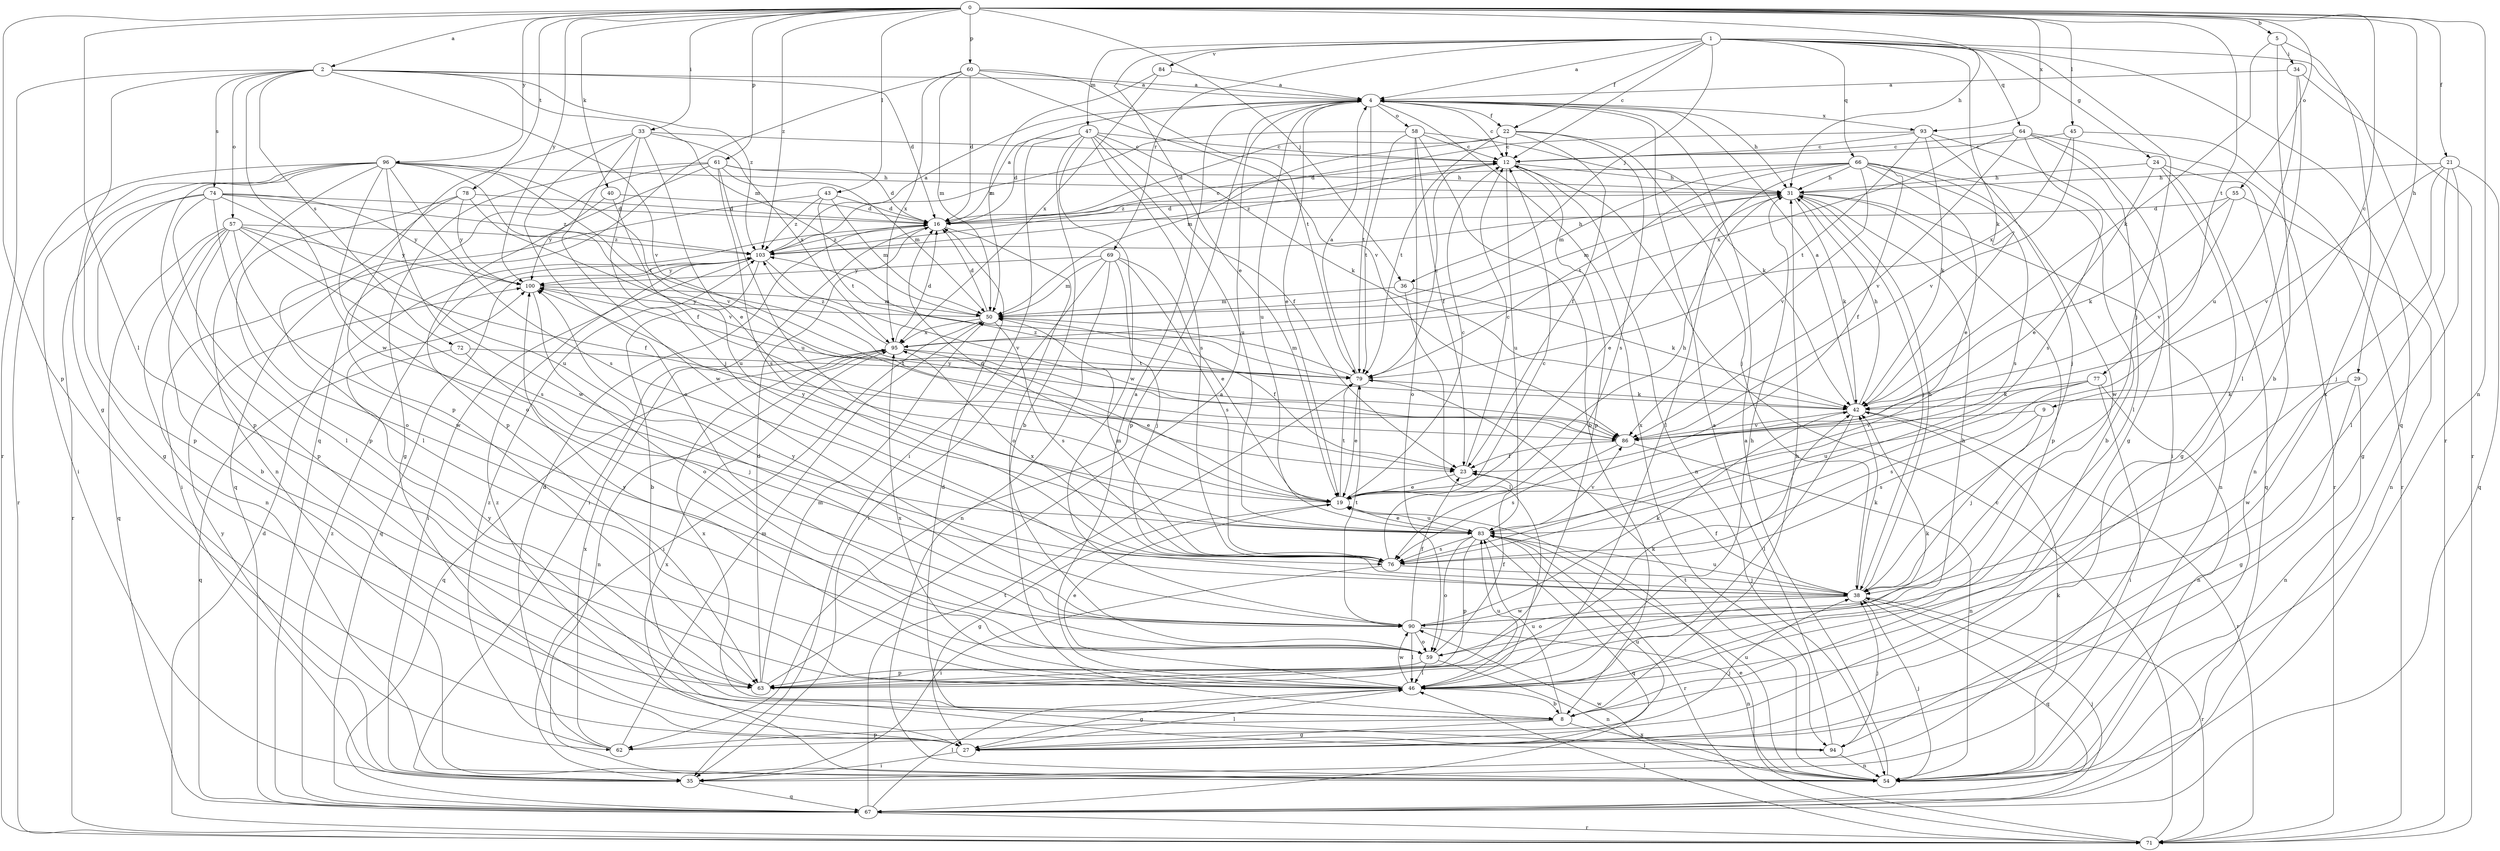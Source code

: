 strict digraph  {
0;
1;
2;
4;
5;
8;
9;
12;
16;
19;
21;
22;
23;
24;
27;
29;
31;
33;
34;
35;
36;
38;
40;
42;
43;
45;
46;
47;
50;
54;
55;
57;
58;
59;
60;
61;
62;
63;
64;
66;
67;
69;
71;
72;
74;
76;
77;
78;
79;
83;
84;
86;
90;
93;
94;
95;
96;
100;
103;
0 -> 2  [label=a];
0 -> 5  [label=b];
0 -> 9  [label=c];
0 -> 21  [label=f];
0 -> 29  [label=h];
0 -> 31  [label=h];
0 -> 33  [label=i];
0 -> 36  [label=j];
0 -> 40  [label=k];
0 -> 43  [label=l];
0 -> 45  [label=l];
0 -> 46  [label=l];
0 -> 54  [label=n];
0 -> 55  [label=o];
0 -> 60  [label=p];
0 -> 61  [label=p];
0 -> 62  [label=p];
0 -> 77  [label=t];
0 -> 78  [label=t];
0 -> 93  [label=x];
0 -> 96  [label=y];
0 -> 100  [label=y];
0 -> 103  [label=z];
1 -> 4  [label=a];
1 -> 12  [label=c];
1 -> 19  [label=e];
1 -> 22  [label=f];
1 -> 24  [label=g];
1 -> 36  [label=j];
1 -> 38  [label=j];
1 -> 42  [label=k];
1 -> 47  [label=m];
1 -> 64  [label=q];
1 -> 66  [label=q];
1 -> 67  [label=q];
1 -> 69  [label=r];
1 -> 71  [label=r];
1 -> 84  [label=v];
2 -> 4  [label=a];
2 -> 16  [label=d];
2 -> 27  [label=g];
2 -> 50  [label=m];
2 -> 57  [label=o];
2 -> 71  [label=r];
2 -> 72  [label=s];
2 -> 74  [label=s];
2 -> 86  [label=v];
2 -> 90  [label=w];
2 -> 103  [label=z];
4 -> 12  [label=c];
4 -> 19  [label=e];
4 -> 22  [label=f];
4 -> 31  [label=h];
4 -> 58  [label=o];
4 -> 62  [label=p];
4 -> 79  [label=t];
4 -> 83  [label=u];
4 -> 93  [label=x];
4 -> 94  [label=x];
5 -> 8  [label=b];
5 -> 34  [label=i];
5 -> 42  [label=k];
5 -> 94  [label=x];
8 -> 27  [label=g];
8 -> 31  [label=h];
8 -> 62  [label=p];
8 -> 83  [label=u];
8 -> 94  [label=x];
8 -> 95  [label=x];
9 -> 38  [label=j];
9 -> 76  [label=s];
9 -> 86  [label=v];
12 -> 31  [label=h];
12 -> 54  [label=n];
12 -> 63  [label=p];
12 -> 83  [label=u];
12 -> 103  [label=z];
16 -> 4  [label=a];
16 -> 12  [label=c];
16 -> 35  [label=i];
16 -> 59  [label=o];
16 -> 103  [label=z];
19 -> 12  [label=c];
19 -> 16  [label=d];
19 -> 27  [label=g];
19 -> 31  [label=h];
19 -> 79  [label=t];
19 -> 83  [label=u];
19 -> 100  [label=y];
21 -> 27  [label=g];
21 -> 31  [label=h];
21 -> 38  [label=j];
21 -> 46  [label=l];
21 -> 67  [label=q];
21 -> 86  [label=v];
22 -> 12  [label=c];
22 -> 16  [label=d];
22 -> 23  [label=f];
22 -> 38  [label=j];
22 -> 50  [label=m];
22 -> 76  [label=s];
22 -> 79  [label=t];
23 -> 12  [label=c];
23 -> 19  [label=e];
24 -> 19  [label=e];
24 -> 27  [label=g];
24 -> 31  [label=h];
24 -> 54  [label=n];
24 -> 67  [label=q];
27 -> 35  [label=i];
27 -> 46  [label=l];
27 -> 83  [label=u];
27 -> 103  [label=z];
29 -> 27  [label=g];
29 -> 42  [label=k];
29 -> 54  [label=n];
29 -> 90  [label=w];
31 -> 16  [label=d];
31 -> 19  [label=e];
31 -> 38  [label=j];
31 -> 42  [label=k];
31 -> 50  [label=m];
31 -> 54  [label=n];
31 -> 63  [label=p];
33 -> 12  [label=c];
33 -> 19  [label=e];
33 -> 38  [label=j];
33 -> 59  [label=o];
33 -> 63  [label=p];
33 -> 90  [label=w];
33 -> 95  [label=x];
34 -> 4  [label=a];
34 -> 46  [label=l];
34 -> 71  [label=r];
34 -> 83  [label=u];
35 -> 67  [label=q];
35 -> 100  [label=y];
36 -> 42  [label=k];
36 -> 46  [label=l];
36 -> 50  [label=m];
38 -> 23  [label=f];
38 -> 31  [label=h];
38 -> 42  [label=k];
38 -> 59  [label=o];
38 -> 67  [label=q];
38 -> 71  [label=r];
38 -> 83  [label=u];
38 -> 90  [label=w];
40 -> 16  [label=d];
40 -> 83  [label=u];
40 -> 100  [label=y];
42 -> 4  [label=a];
42 -> 31  [label=h];
42 -> 46  [label=l];
42 -> 71  [label=r];
42 -> 86  [label=v];
42 -> 103  [label=z];
43 -> 16  [label=d];
43 -> 35  [label=i];
43 -> 50  [label=m];
43 -> 79  [label=t];
43 -> 103  [label=z];
45 -> 12  [label=c];
45 -> 71  [label=r];
45 -> 86  [label=v];
45 -> 95  [label=x];
46 -> 4  [label=a];
46 -> 8  [label=b];
46 -> 19  [label=e];
46 -> 27  [label=g];
46 -> 31  [label=h];
46 -> 83  [label=u];
46 -> 90  [label=w];
46 -> 95  [label=x];
46 -> 100  [label=y];
47 -> 8  [label=b];
47 -> 12  [label=c];
47 -> 16  [label=d];
47 -> 23  [label=f];
47 -> 35  [label=i];
47 -> 42  [label=k];
47 -> 76  [label=s];
47 -> 83  [label=u];
47 -> 90  [label=w];
50 -> 16  [label=d];
50 -> 23  [label=f];
50 -> 35  [label=i];
50 -> 76  [label=s];
50 -> 95  [label=x];
50 -> 100  [label=y];
54 -> 4  [label=a];
54 -> 38  [label=j];
54 -> 42  [label=k];
54 -> 79  [label=t];
54 -> 83  [label=u];
54 -> 90  [label=w];
54 -> 95  [label=x];
55 -> 16  [label=d];
55 -> 42  [label=k];
55 -> 54  [label=n];
55 -> 86  [label=v];
57 -> 8  [label=b];
57 -> 23  [label=f];
57 -> 54  [label=n];
57 -> 63  [label=p];
57 -> 67  [label=q];
57 -> 76  [label=s];
57 -> 90  [label=w];
57 -> 100  [label=y];
57 -> 103  [label=z];
58 -> 8  [label=b];
58 -> 12  [label=c];
58 -> 23  [label=f];
58 -> 42  [label=k];
58 -> 59  [label=o];
58 -> 79  [label=t];
58 -> 103  [label=z];
59 -> 23  [label=f];
59 -> 42  [label=k];
59 -> 46  [label=l];
59 -> 54  [label=n];
59 -> 63  [label=p];
60 -> 4  [label=a];
60 -> 16  [label=d];
60 -> 50  [label=m];
60 -> 67  [label=q];
60 -> 79  [label=t];
60 -> 86  [label=v];
60 -> 95  [label=x];
61 -> 16  [label=d];
61 -> 27  [label=g];
61 -> 31  [label=h];
61 -> 50  [label=m];
61 -> 63  [label=p];
61 -> 67  [label=q];
61 -> 76  [label=s];
61 -> 83  [label=u];
62 -> 16  [label=d];
62 -> 38  [label=j];
62 -> 50  [label=m];
62 -> 95  [label=x];
62 -> 103  [label=z];
63 -> 4  [label=a];
63 -> 16  [label=d];
63 -> 31  [label=h];
63 -> 42  [label=k];
63 -> 50  [label=m];
64 -> 12  [label=c];
64 -> 35  [label=i];
64 -> 46  [label=l];
64 -> 71  [label=r];
64 -> 76  [label=s];
64 -> 86  [label=v];
64 -> 95  [label=x];
66 -> 8  [label=b];
66 -> 19  [label=e];
66 -> 23  [label=f];
66 -> 31  [label=h];
66 -> 46  [label=l];
66 -> 50  [label=m];
66 -> 76  [label=s];
66 -> 79  [label=t];
66 -> 86  [label=v];
66 -> 90  [label=w];
66 -> 103  [label=z];
67 -> 38  [label=j];
67 -> 46  [label=l];
67 -> 71  [label=r];
67 -> 79  [label=t];
67 -> 103  [label=z];
69 -> 19  [label=e];
69 -> 35  [label=i];
69 -> 38  [label=j];
69 -> 50  [label=m];
69 -> 54  [label=n];
69 -> 76  [label=s];
69 -> 100  [label=y];
71 -> 12  [label=c];
71 -> 16  [label=d];
71 -> 19  [label=e];
71 -> 46  [label=l];
72 -> 38  [label=j];
72 -> 67  [label=q];
72 -> 79  [label=t];
74 -> 16  [label=d];
74 -> 46  [label=l];
74 -> 59  [label=o];
74 -> 63  [label=p];
74 -> 71  [label=r];
74 -> 83  [label=u];
74 -> 100  [label=y];
74 -> 103  [label=z];
76 -> 12  [label=c];
76 -> 35  [label=i];
76 -> 38  [label=j];
76 -> 50  [label=m];
76 -> 95  [label=x];
77 -> 35  [label=i];
77 -> 42  [label=k];
77 -> 54  [label=n];
77 -> 76  [label=s];
77 -> 83  [label=u];
78 -> 16  [label=d];
78 -> 46  [label=l];
78 -> 63  [label=p];
78 -> 86  [label=v];
78 -> 100  [label=y];
79 -> 4  [label=a];
79 -> 12  [label=c];
79 -> 19  [label=e];
79 -> 42  [label=k];
79 -> 50  [label=m];
83 -> 19  [label=e];
83 -> 59  [label=o];
83 -> 63  [label=p];
83 -> 67  [label=q];
83 -> 71  [label=r];
83 -> 76  [label=s];
83 -> 86  [label=v];
84 -> 4  [label=a];
84 -> 50  [label=m];
84 -> 95  [label=x];
86 -> 23  [label=f];
86 -> 54  [label=n];
86 -> 76  [label=s];
86 -> 100  [label=y];
90 -> 23  [label=f];
90 -> 42  [label=k];
90 -> 46  [label=l];
90 -> 54  [label=n];
90 -> 59  [label=o];
90 -> 79  [label=t];
90 -> 100  [label=y];
93 -> 12  [label=c];
93 -> 16  [label=d];
93 -> 27  [label=g];
93 -> 38  [label=j];
93 -> 42  [label=k];
93 -> 79  [label=t];
94 -> 4  [label=a];
94 -> 16  [label=d];
94 -> 38  [label=j];
94 -> 54  [label=n];
94 -> 100  [label=y];
95 -> 16  [label=d];
95 -> 19  [label=e];
95 -> 54  [label=n];
95 -> 67  [label=q];
95 -> 79  [label=t];
95 -> 103  [label=z];
96 -> 23  [label=f];
96 -> 27  [label=g];
96 -> 31  [label=h];
96 -> 35  [label=i];
96 -> 54  [label=n];
96 -> 59  [label=o];
96 -> 63  [label=p];
96 -> 71  [label=r];
96 -> 76  [label=s];
96 -> 79  [label=t];
96 -> 86  [label=v];
96 -> 90  [label=w];
100 -> 50  [label=m];
100 -> 59  [label=o];
103 -> 4  [label=a];
103 -> 8  [label=b];
103 -> 31  [label=h];
103 -> 35  [label=i];
103 -> 67  [label=q];
103 -> 86  [label=v];
103 -> 100  [label=y];
}
